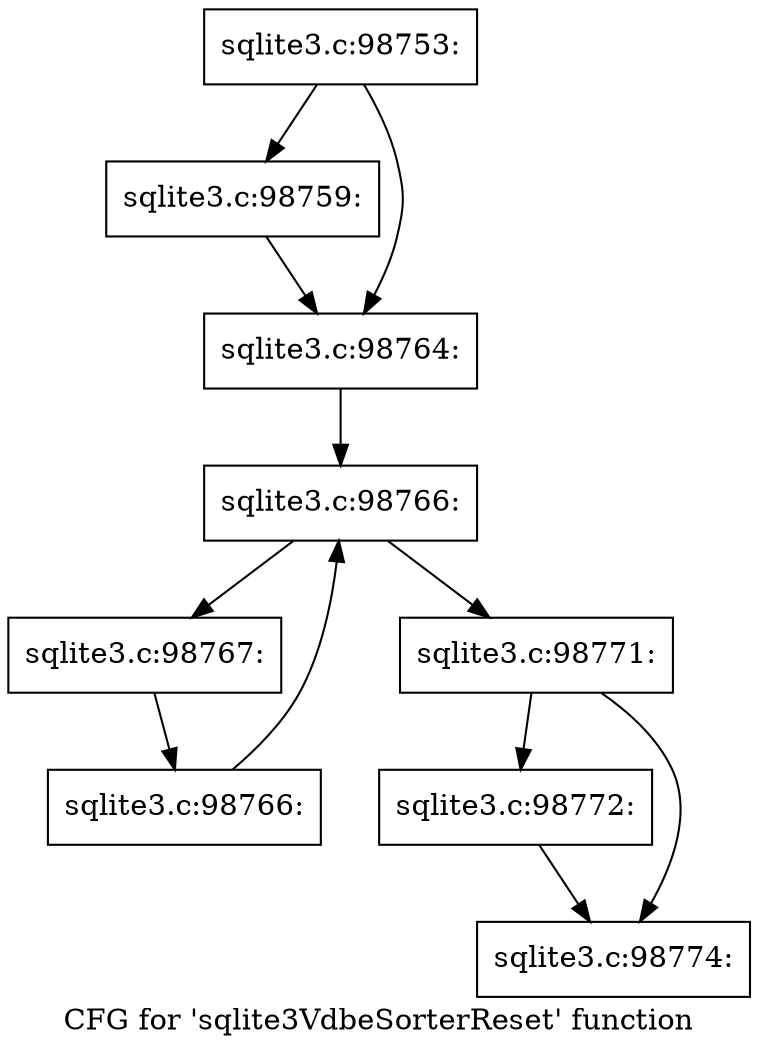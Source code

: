 digraph "CFG for 'sqlite3VdbeSorterReset' function" {
	label="CFG for 'sqlite3VdbeSorterReset' function";

	Node0x55c0f5e602f0 [shape=record,label="{sqlite3.c:98753:}"];
	Node0x55c0f5e602f0 -> Node0x55c0f5e60150;
	Node0x55c0f5e602f0 -> Node0x55c0f7a183f0;
	Node0x55c0f5e60150 [shape=record,label="{sqlite3.c:98759:}"];
	Node0x55c0f5e60150 -> Node0x55c0f7a183f0;
	Node0x55c0f7a183f0 [shape=record,label="{sqlite3.c:98764:}"];
	Node0x55c0f7a183f0 -> Node0x55c0f7a18bb0;
	Node0x55c0f7a18bb0 [shape=record,label="{sqlite3.c:98766:}"];
	Node0x55c0f7a18bb0 -> Node0x55c0f7a19db0;
	Node0x55c0f7a18bb0 -> Node0x55c0f5e60250;
	Node0x55c0f7a19db0 [shape=record,label="{sqlite3.c:98767:}"];
	Node0x55c0f7a19db0 -> Node0x55c0f7a19d20;
	Node0x55c0f7a19d20 [shape=record,label="{sqlite3.c:98766:}"];
	Node0x55c0f7a19d20 -> Node0x55c0f7a18bb0;
	Node0x55c0f5e60250 [shape=record,label="{sqlite3.c:98771:}"];
	Node0x55c0f5e60250 -> Node0x55c0f5e60060;
	Node0x55c0f5e60250 -> Node0x55c0f7a1add0;
	Node0x55c0f5e60060 [shape=record,label="{sqlite3.c:98772:}"];
	Node0x55c0f5e60060 -> Node0x55c0f7a1add0;
	Node0x55c0f7a1add0 [shape=record,label="{sqlite3.c:98774:}"];
}
